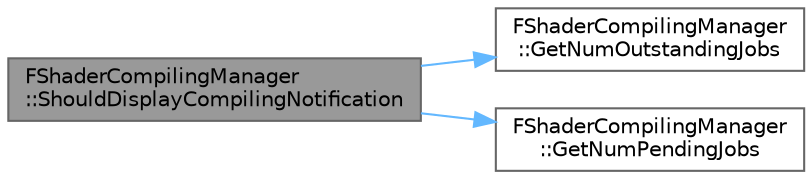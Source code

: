 digraph "FShaderCompilingManager::ShouldDisplayCompilingNotification"
{
 // INTERACTIVE_SVG=YES
 // LATEX_PDF_SIZE
  bgcolor="transparent";
  edge [fontname=Helvetica,fontsize=10,labelfontname=Helvetica,labelfontsize=10];
  node [fontname=Helvetica,fontsize=10,shape=box,height=0.2,width=0.4];
  rankdir="LR";
  Node1 [id="Node000001",label="FShaderCompilingManager\l::ShouldDisplayCompilingNotification",height=0.2,width=0.4,color="gray40", fillcolor="grey60", style="filled", fontcolor="black",tooltip="Returns whether to display a notification that shader compiling is happening in the background."];
  Node1 -> Node2 [id="edge1_Node000001_Node000002",color="steelblue1",style="solid",tooltip=" "];
  Node2 [id="Node000002",label="FShaderCompilingManager\l::GetNumOutstandingJobs",height=0.2,width=0.4,color="grey40", fillcolor="white", style="filled",URL="$d7/d06/classFShaderCompilingManager.html#a2b3defe64bfd3c71fa472671a89279ee",tooltip=" "];
  Node1 -> Node3 [id="edge2_Node000001_Node000003",color="steelblue1",style="solid",tooltip=" "];
  Node3 [id="Node000003",label="FShaderCompilingManager\l::GetNumPendingJobs",height=0.2,width=0.4,color="grey40", fillcolor="white", style="filled",URL="$d7/d06/classFShaderCompilingManager.html#a7760df2f7b54410953ff8f426e7bdfd9",tooltip=" "];
}
